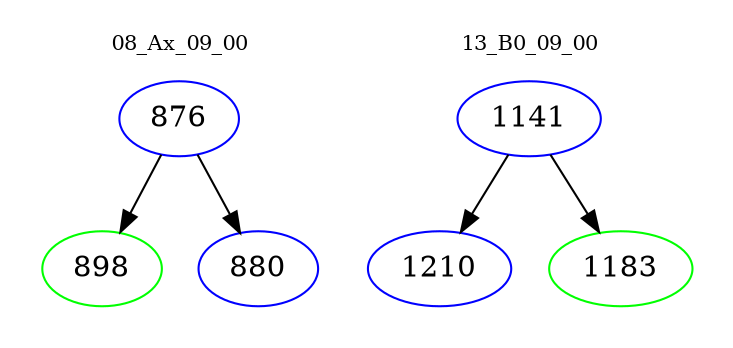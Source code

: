 digraph{
subgraph cluster_0 {
color = white
label = "08_Ax_09_00";
fontsize=10;
T0_876 [label="876", color="blue"]
T0_876 -> T0_898 [color="black"]
T0_898 [label="898", color="green"]
T0_876 -> T0_880 [color="black"]
T0_880 [label="880", color="blue"]
}
subgraph cluster_1 {
color = white
label = "13_B0_09_00";
fontsize=10;
T1_1141 [label="1141", color="blue"]
T1_1141 -> T1_1210 [color="black"]
T1_1210 [label="1210", color="blue"]
T1_1141 -> T1_1183 [color="black"]
T1_1183 [label="1183", color="green"]
}
}

